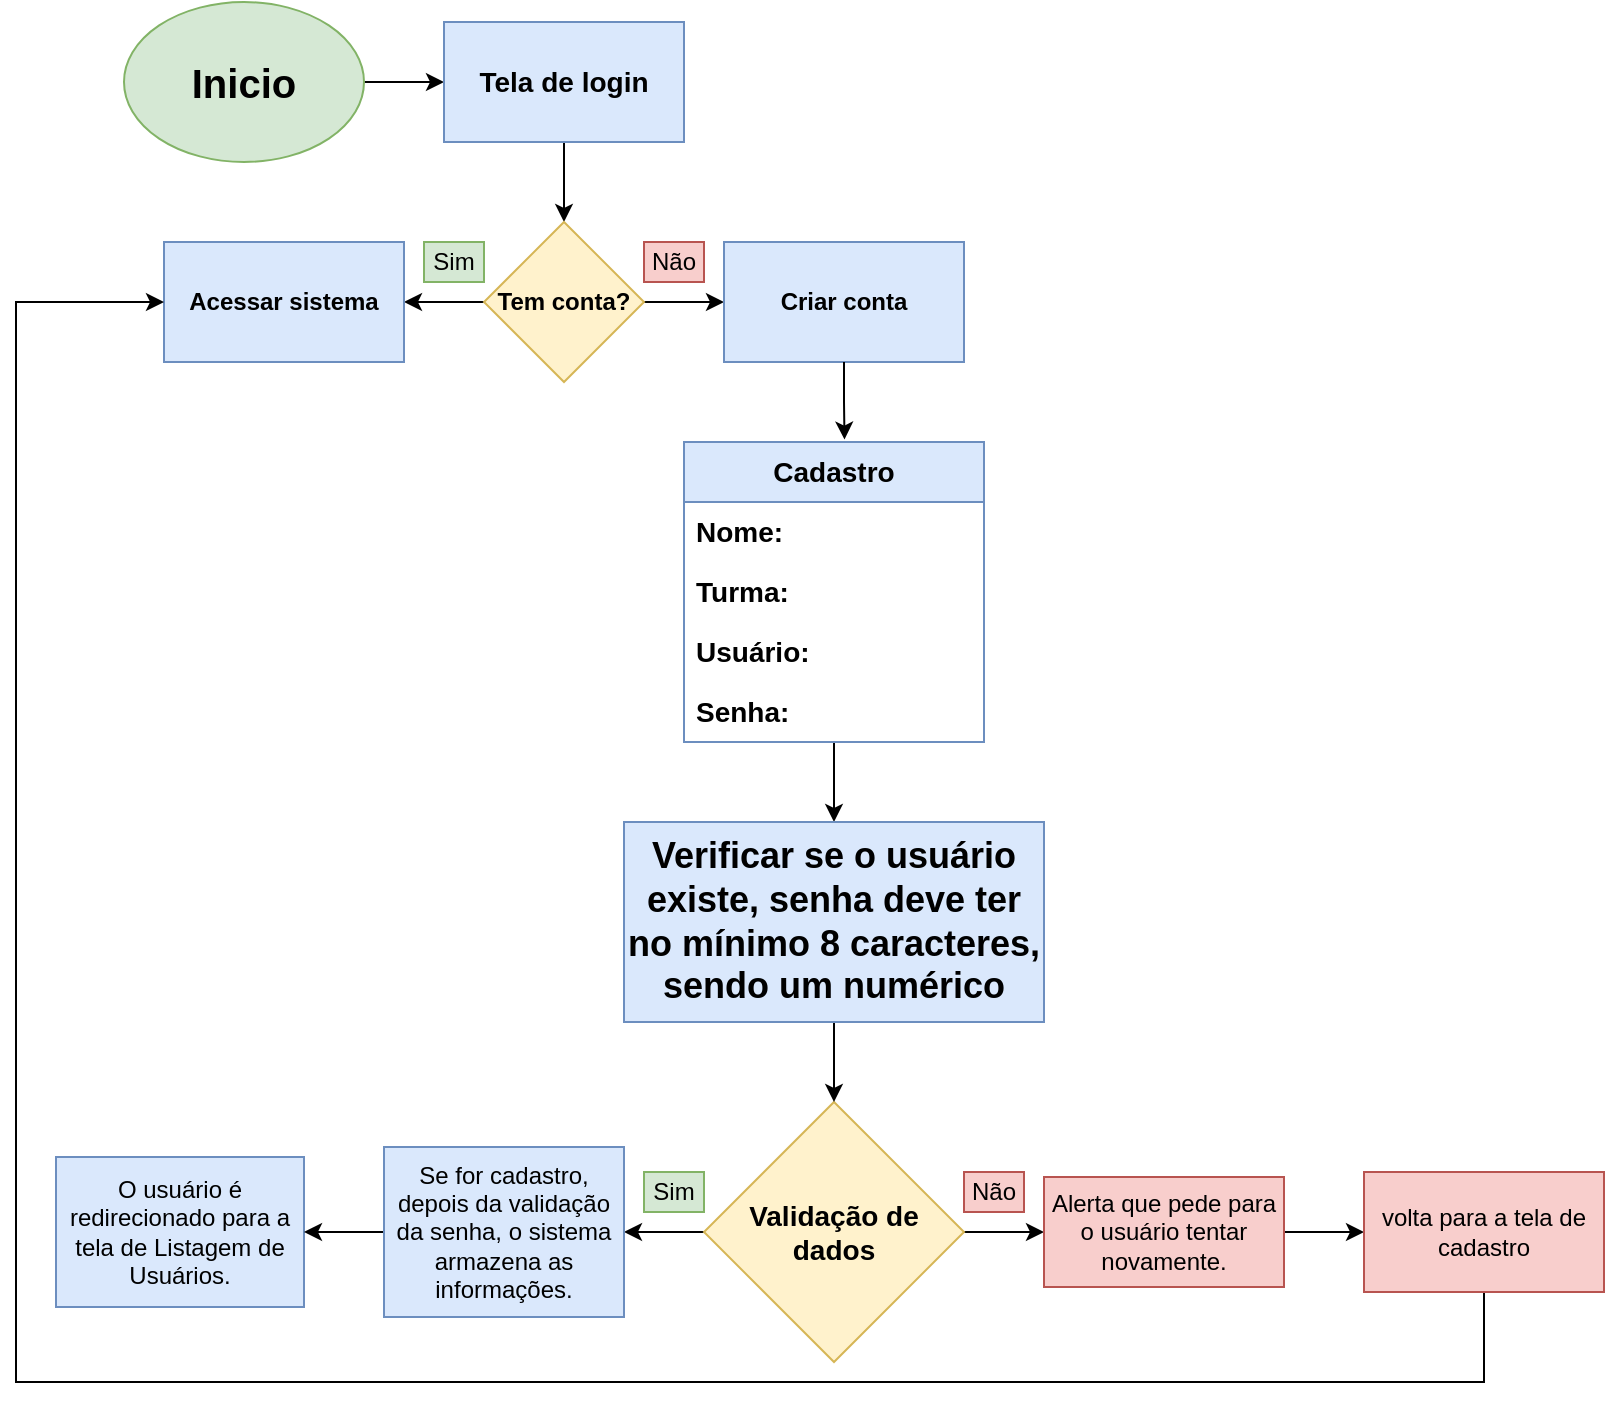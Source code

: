 <mxfile version="26.0.16">
  <diagram name="Página-1" id="qx9goq50aaLRSy05F-h3">
    <mxGraphModel dx="1687" dy="967" grid="1" gridSize="10" guides="1" tooltips="1" connect="1" arrows="1" fold="1" page="1" pageScale="1" pageWidth="827" pageHeight="1169" math="0" shadow="0">
      <root>
        <mxCell id="0" />
        <mxCell id="1" parent="0" />
        <mxCell id="P9PD7rlp-jAVXoUVaSY6-47" value="" style="edgeStyle=orthogonalEdgeStyle;rounded=0;orthogonalLoop=1;jettySize=auto;html=1;" parent="1" source="P9PD7rlp-jAVXoUVaSY6-2" target="P9PD7rlp-jAVXoUVaSY6-46" edge="1">
          <mxGeometry relative="1" as="geometry" />
        </mxCell>
        <mxCell id="P9PD7rlp-jAVXoUVaSY6-2" value="&lt;h1 style=&quot;font-size: 20px;&quot;&gt;Inicio&lt;/h1&gt;" style="ellipse;whiteSpace=wrap;html=1;fontSize=20;fontStyle=1;fillColor=#d5e8d4;strokeColor=#82b366;" parent="1" vertex="1">
          <mxGeometry x="64" y="40" width="120" height="80" as="geometry" />
        </mxCell>
        <mxCell id="P9PD7rlp-jAVXoUVaSY6-30" style="edgeStyle=orthogonalEdgeStyle;rounded=0;orthogonalLoop=1;jettySize=auto;html=1;entryX=0.5;entryY=0;entryDx=0;entryDy=0;" parent="1" source="P9PD7rlp-jAVXoUVaSY6-6" target="P9PD7rlp-jAVXoUVaSY6-14" edge="1">
          <mxGeometry relative="1" as="geometry" />
        </mxCell>
        <mxCell id="P9PD7rlp-jAVXoUVaSY6-6" value="Cadastro" style="swimlane;fontStyle=1;childLayout=stackLayout;horizontal=1;startSize=30;horizontalStack=0;resizeParent=1;resizeParentMax=0;resizeLast=0;collapsible=1;marginBottom=0;whiteSpace=wrap;html=1;fontSize=14;fillColor=#dae8fc;strokeColor=#6c8ebf;" parent="1" vertex="1">
          <mxGeometry x="344" y="260" width="150" height="150" as="geometry" />
        </mxCell>
        <mxCell id="P9PD7rlp-jAVXoUVaSY6-7" value="Nome:" style="text;strokeColor=none;fillColor=none;align=left;verticalAlign=middle;spacingLeft=4;spacingRight=4;overflow=hidden;points=[[0,0.5],[1,0.5]];portConstraint=eastwest;rotatable=0;whiteSpace=wrap;html=1;fontStyle=1;fontSize=14;" parent="P9PD7rlp-jAVXoUVaSY6-6" vertex="1">
          <mxGeometry y="30" width="150" height="30" as="geometry" />
        </mxCell>
        <mxCell id="P9PD7rlp-jAVXoUVaSY6-8" value="Turma:" style="text;strokeColor=none;fillColor=none;align=left;verticalAlign=middle;spacingLeft=4;spacingRight=4;overflow=hidden;points=[[0,0.5],[1,0.5]];portConstraint=eastwest;rotatable=0;whiteSpace=wrap;html=1;fontStyle=1;fontSize=14;" parent="P9PD7rlp-jAVXoUVaSY6-6" vertex="1">
          <mxGeometry y="60" width="150" height="30" as="geometry" />
        </mxCell>
        <mxCell id="P9PD7rlp-jAVXoUVaSY6-9" value="Usuário:" style="text;strokeColor=none;fillColor=none;align=left;verticalAlign=middle;spacingLeft=4;spacingRight=4;overflow=hidden;points=[[0,0.5],[1,0.5]];portConstraint=eastwest;rotatable=0;whiteSpace=wrap;html=1;fontStyle=1;fontSize=14;" parent="P9PD7rlp-jAVXoUVaSY6-6" vertex="1">
          <mxGeometry y="90" width="150" height="30" as="geometry" />
        </mxCell>
        <mxCell id="P9PD7rlp-jAVXoUVaSY6-11" value="Senha:" style="text;strokeColor=none;fillColor=none;align=left;verticalAlign=middle;spacingLeft=4;spacingRight=4;overflow=hidden;points=[[0,0.5],[1,0.5]];portConstraint=eastwest;rotatable=0;whiteSpace=wrap;html=1;fontStyle=1;fontSize=14;" parent="P9PD7rlp-jAVXoUVaSY6-6" vertex="1">
          <mxGeometry y="120" width="150" height="30" as="geometry" />
        </mxCell>
        <mxCell id="P9PD7rlp-jAVXoUVaSY6-38" style="edgeStyle=orthogonalEdgeStyle;rounded=0;orthogonalLoop=1;jettySize=auto;html=1;entryX=0;entryY=0.5;entryDx=0;entryDy=0;" parent="1" source="P9PD7rlp-jAVXoUVaSY6-12" target="P9PD7rlp-jAVXoUVaSY6-37" edge="1">
          <mxGeometry relative="1" as="geometry" />
        </mxCell>
        <mxCell id="P9PD7rlp-jAVXoUVaSY6-43" style="edgeStyle=orthogonalEdgeStyle;rounded=0;orthogonalLoop=1;jettySize=auto;html=1;entryX=1;entryY=0.5;entryDx=0;entryDy=0;" parent="1" source="P9PD7rlp-jAVXoUVaSY6-12" target="P9PD7rlp-jAVXoUVaSY6-41" edge="1">
          <mxGeometry relative="1" as="geometry" />
        </mxCell>
        <mxCell id="P9PD7rlp-jAVXoUVaSY6-12" value="Validação de dados" style="rhombus;whiteSpace=wrap;html=1;fontStyle=1;align=center;fontSize=14;fillColor=#fff2cc;strokeColor=#d6b656;" parent="1" vertex="1">
          <mxGeometry x="354" y="590" width="130" height="130" as="geometry" />
        </mxCell>
        <mxCell id="P9PD7rlp-jAVXoUVaSY6-31" style="edgeStyle=orthogonalEdgeStyle;rounded=0;orthogonalLoop=1;jettySize=auto;html=1;entryX=0.5;entryY=0;entryDx=0;entryDy=0;" parent="1" source="P9PD7rlp-jAVXoUVaSY6-14" target="P9PD7rlp-jAVXoUVaSY6-12" edge="1">
          <mxGeometry relative="1" as="geometry" />
        </mxCell>
        <mxCell id="P9PD7rlp-jAVXoUVaSY6-14" value="&lt;font style=&quot;font-size: 18px;&quot;&gt;Verificar se o usuário existe, senha deve ter no mínimo 8 caracteres, sendo um numérico&lt;/font&gt;" style="rounded=0;whiteSpace=wrap;html=1;fontSize=18;fontStyle=1;align=center;fillColor=#dae8fc;strokeColor=#6c8ebf;" parent="1" vertex="1">
          <mxGeometry x="314" y="450" width="210" height="100" as="geometry" />
        </mxCell>
        <mxCell id="P9PD7rlp-jAVXoUVaSY6-32" value="&lt;div&gt;O usuário é redirecionado para a tela de Listagem de Usuários.&lt;/div&gt;" style="rounded=0;whiteSpace=wrap;html=1;fillColor=#dae8fc;strokeColor=#6c8ebf;" parent="1" vertex="1">
          <mxGeometry x="30" y="617.5" width="124" height="75" as="geometry" />
        </mxCell>
        <mxCell id="P9PD7rlp-jAVXoUVaSY6-34" value="Sim" style="rounded=0;whiteSpace=wrap;html=1;fillColor=#d5e8d4;strokeColor=#82b366;" parent="1" vertex="1">
          <mxGeometry x="324" y="625" width="30" height="20" as="geometry" />
        </mxCell>
        <mxCell id="P9PD7rlp-jAVXoUVaSY6-35" value="Não" style="rounded=0;whiteSpace=wrap;html=1;fillColor=#f8cecc;strokeColor=#b85450;" parent="1" vertex="1">
          <mxGeometry x="484" y="625" width="30" height="20" as="geometry" />
        </mxCell>
        <mxCell id="P9PD7rlp-jAVXoUVaSY6-62" style="edgeStyle=orthogonalEdgeStyle;rounded=0;orthogonalLoop=1;jettySize=auto;html=1;entryX=0;entryY=0.5;entryDx=0;entryDy=0;" parent="1" source="P9PD7rlp-jAVXoUVaSY6-37" target="P9PD7rlp-jAVXoUVaSY6-61" edge="1">
          <mxGeometry relative="1" as="geometry" />
        </mxCell>
        <mxCell id="P9PD7rlp-jAVXoUVaSY6-37" value="&lt;div&gt;Alerta que pede para o usuário tentar novamente.&lt;/div&gt;" style="rounded=0;whiteSpace=wrap;html=1;fillColor=#f8cecc;strokeColor=#b85450;" parent="1" vertex="1">
          <mxGeometry x="524" y="627.5" width="120" height="55" as="geometry" />
        </mxCell>
        <mxCell id="P9PD7rlp-jAVXoUVaSY6-42" style="edgeStyle=orthogonalEdgeStyle;rounded=0;orthogonalLoop=1;jettySize=auto;html=1;entryX=1;entryY=0.5;entryDx=0;entryDy=0;" parent="1" source="P9PD7rlp-jAVXoUVaSY6-41" target="P9PD7rlp-jAVXoUVaSY6-32" edge="1">
          <mxGeometry relative="1" as="geometry" />
        </mxCell>
        <mxCell id="P9PD7rlp-jAVXoUVaSY6-41" value="&lt;span style=&quot;background-color: transparent; color: light-dark(rgb(0, 0, 0), rgb(255, 255, 255));&quot;&gt;Se for cadastro, depois da validação da senha, o sistema armazena as informações.&lt;/span&gt;" style="rounded=0;whiteSpace=wrap;html=1;fillColor=#dae8fc;strokeColor=#6c8ebf;" parent="1" vertex="1">
          <mxGeometry x="194" y="612.5" width="120" height="85" as="geometry" />
        </mxCell>
        <mxCell id="P9PD7rlp-jAVXoUVaSY6-49" value="" style="edgeStyle=orthogonalEdgeStyle;rounded=0;orthogonalLoop=1;jettySize=auto;html=1;" parent="1" source="P9PD7rlp-jAVXoUVaSY6-46" target="P9PD7rlp-jAVXoUVaSY6-48" edge="1">
          <mxGeometry relative="1" as="geometry" />
        </mxCell>
        <mxCell id="P9PD7rlp-jAVXoUVaSY6-46" value="Tela de login" style="whiteSpace=wrap;html=1;fontSize=14;fontStyle=1;fillColor=#dae8fc;strokeColor=#6c8ebf;" parent="1" vertex="1">
          <mxGeometry x="224" y="50" width="120" height="60" as="geometry" />
        </mxCell>
        <mxCell id="P9PD7rlp-jAVXoUVaSY6-51" value="" style="edgeStyle=orthogonalEdgeStyle;rounded=0;orthogonalLoop=1;jettySize=auto;html=1;" parent="1" source="P9PD7rlp-jAVXoUVaSY6-48" target="P9PD7rlp-jAVXoUVaSY6-50" edge="1">
          <mxGeometry relative="1" as="geometry" />
        </mxCell>
        <mxCell id="P9PD7rlp-jAVXoUVaSY6-53" value="" style="edgeStyle=orthogonalEdgeStyle;rounded=0;orthogonalLoop=1;jettySize=auto;html=1;" parent="1" source="P9PD7rlp-jAVXoUVaSY6-48" target="P9PD7rlp-jAVXoUVaSY6-52" edge="1">
          <mxGeometry relative="1" as="geometry" />
        </mxCell>
        <mxCell id="P9PD7rlp-jAVXoUVaSY6-48" value="Tem conta?" style="rhombus;whiteSpace=wrap;html=1;fontSize=12;fontStyle=1;fillColor=#fff2cc;strokeColor=#d6b656;" parent="1" vertex="1">
          <mxGeometry x="244" y="150" width="80" height="80" as="geometry" />
        </mxCell>
        <mxCell id="P9PD7rlp-jAVXoUVaSY6-50" value="Acessar sistema" style="whiteSpace=wrap;html=1;fontStyle=1;fillColor=#dae8fc;strokeColor=#6c8ebf;" parent="1" vertex="1">
          <mxGeometry x="84" y="160" width="120" height="60" as="geometry" />
        </mxCell>
        <mxCell id="P9PD7rlp-jAVXoUVaSY6-52" value="Criar conta" style="whiteSpace=wrap;html=1;fontStyle=1;fillColor=#dae8fc;strokeColor=#6c8ebf;" parent="1" vertex="1">
          <mxGeometry x="364" y="160" width="120" height="60" as="geometry" />
        </mxCell>
        <mxCell id="P9PD7rlp-jAVXoUVaSY6-54" value="Sim" style="rounded=0;whiteSpace=wrap;html=1;fillColor=#d5e8d4;strokeColor=#82b366;" parent="1" vertex="1">
          <mxGeometry x="214" y="160" width="30" height="20" as="geometry" />
        </mxCell>
        <mxCell id="P9PD7rlp-jAVXoUVaSY6-55" value="Não" style="rounded=0;whiteSpace=wrap;html=1;fillColor=#f8cecc;strokeColor=#b85450;" parent="1" vertex="1">
          <mxGeometry x="324" y="160" width="30" height="20" as="geometry" />
        </mxCell>
        <mxCell id="P9PD7rlp-jAVXoUVaSY6-60" style="edgeStyle=orthogonalEdgeStyle;rounded=0;orthogonalLoop=1;jettySize=auto;html=1;entryX=0.535;entryY=-0.008;entryDx=0;entryDy=0;entryPerimeter=0;" parent="1" source="P9PD7rlp-jAVXoUVaSY6-52" target="P9PD7rlp-jAVXoUVaSY6-6" edge="1">
          <mxGeometry relative="1" as="geometry" />
        </mxCell>
        <mxCell id="P9PD7rlp-jAVXoUVaSY6-63" style="edgeStyle=orthogonalEdgeStyle;rounded=0;orthogonalLoop=1;jettySize=auto;html=1;entryX=0;entryY=0.5;entryDx=0;entryDy=0;exitX=0.5;exitY=1;exitDx=0;exitDy=0;" parent="1" source="P9PD7rlp-jAVXoUVaSY6-61" target="P9PD7rlp-jAVXoUVaSY6-50" edge="1">
          <mxGeometry relative="1" as="geometry">
            <mxPoint x="604" y="733" as="sourcePoint" />
            <mxPoint x="4" y="267.5" as="targetPoint" />
            <Array as="points">
              <mxPoint x="744" y="730" />
              <mxPoint x="10" y="730" />
              <mxPoint x="10" y="190" />
            </Array>
          </mxGeometry>
        </mxCell>
        <mxCell id="P9PD7rlp-jAVXoUVaSY6-61" value="volta para a tela de cadastro" style="rounded=0;whiteSpace=wrap;html=1;fillColor=#f8cecc;strokeColor=#b85450;" parent="1" vertex="1">
          <mxGeometry x="684" y="625" width="120" height="60" as="geometry" />
        </mxCell>
      </root>
    </mxGraphModel>
  </diagram>
</mxfile>
